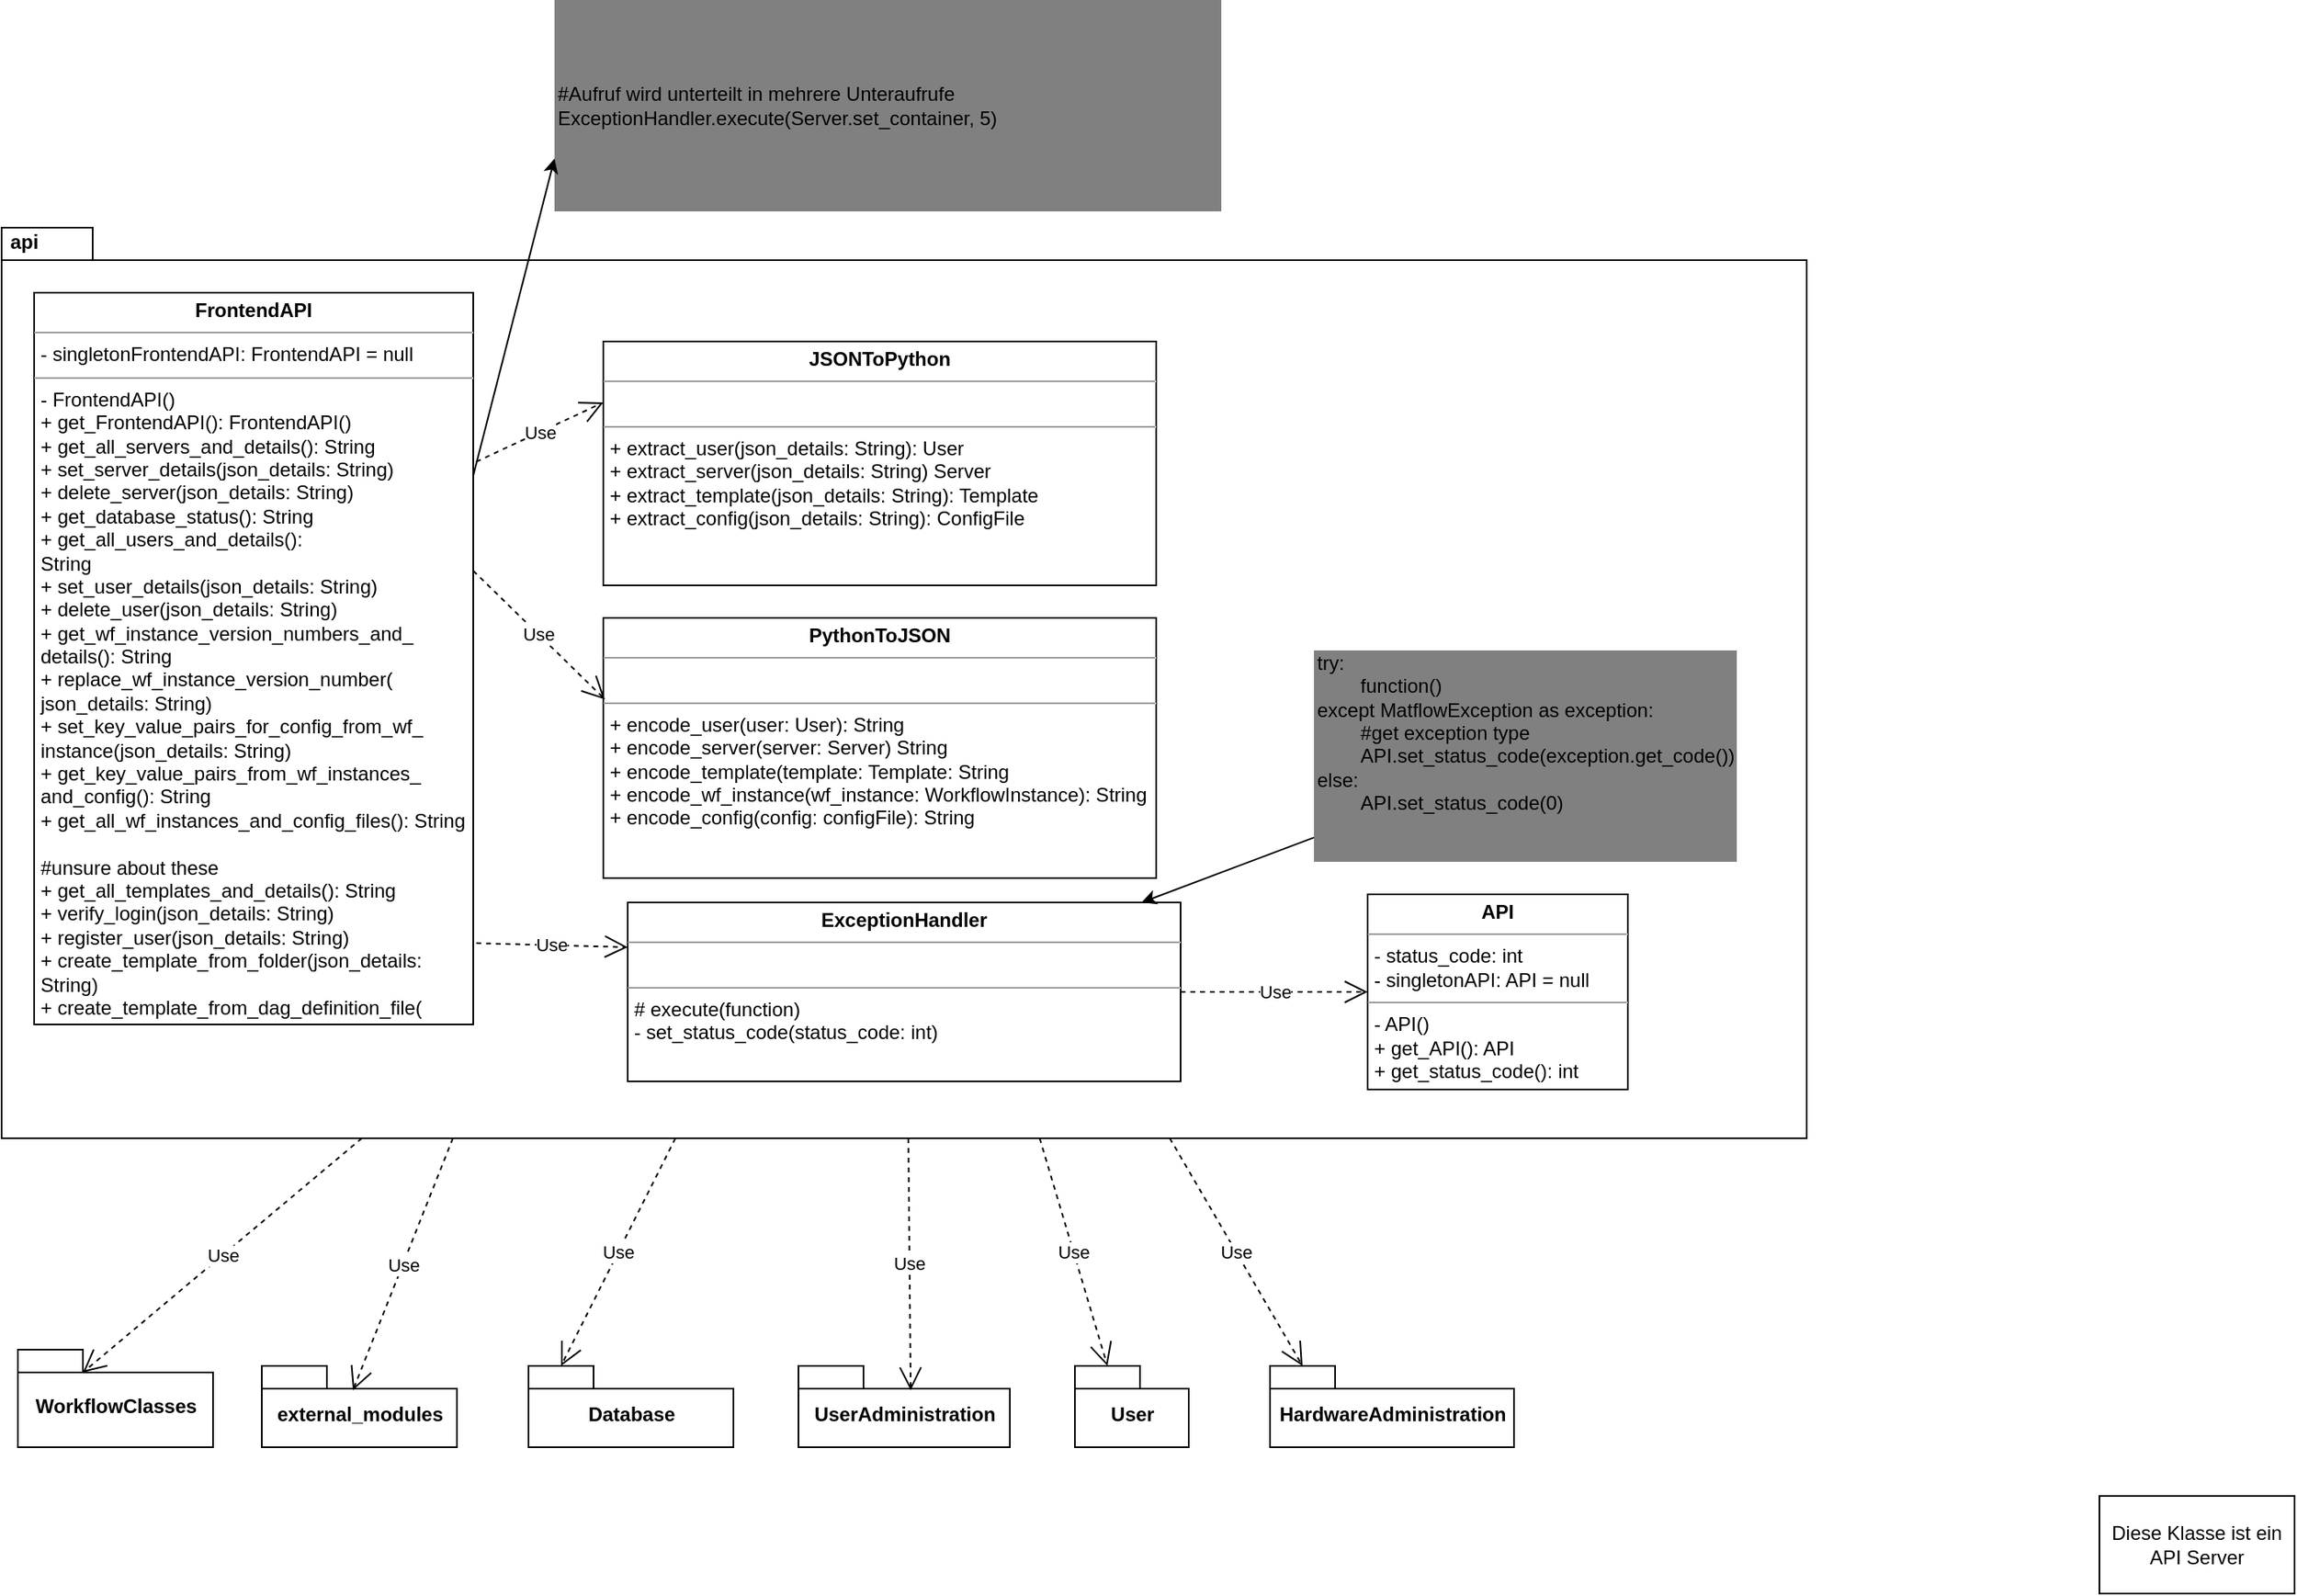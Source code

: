 <mxfile version="15.9.6" type="device"><diagram id="C5RBs43oDa-KdzZeNtuy" name="Page-1"><mxGraphModel dx="1426" dy="1994" grid="1" gridSize="10" guides="1" tooltips="1" connect="1" arrows="1" fold="1" page="1" pageScale="1" pageWidth="827" pageHeight="1169" math="0" shadow="0"><root><mxCell id="WIyWlLk6GJQsqaUBKTNV-0"/><mxCell id="WIyWlLk6GJQsqaUBKTNV-1" parent="WIyWlLk6GJQsqaUBKTNV-0"/><mxCell id="ITy2yE9yLyRHwH4owhD4-0" value="&amp;nbsp;api" style="shape=folder;fontStyle=1;spacingTop=-5;tabWidth=40;tabHeight=20;tabPosition=left;html=1;align=left;verticalAlign=top;" parent="WIyWlLk6GJQsqaUBKTNV-1" vertex="1"><mxGeometry x="20" y="20" width="1110" height="560" as="geometry"/></mxCell><mxCell id="ITy2yE9yLyRHwH4owhD4-1" value="&lt;p style=&quot;margin: 0px ; margin-top: 4px ; text-align: center&quot;&gt;&lt;b&gt;FrontendAPI&lt;/b&gt;&lt;/p&gt;&lt;hr size=&quot;1&quot;&gt;&lt;p style=&quot;margin: 0px ; margin-left: 4px&quot;&gt;- singletonFrontendAPI: FrontendAPI = null&lt;/p&gt;&lt;hr size=&quot;1&quot;&gt;&lt;p style=&quot;margin: 0px ; margin-left: 4px&quot;&gt;- FrontendAPI()&lt;/p&gt;&lt;p style=&quot;margin: 0px ; margin-left: 4px&quot;&gt;+ get_FrontendAPI(): FrontendAPI()&lt;/p&gt;&lt;p style=&quot;margin: 0px ; margin-left: 4px&quot;&gt;+ get_all_servers_and_details(): String&lt;br&gt;&lt;/p&gt;&lt;p style=&quot;margin: 0px ; margin-left: 4px&quot;&gt;+ set_server_details(json_details: String)&lt;br&gt;&lt;/p&gt;&lt;p style=&quot;margin: 0px ; margin-left: 4px&quot;&gt;+ delete_server(json_details: String)&lt;br&gt;&lt;/p&gt;&lt;p style=&quot;margin: 0px ; margin-left: 4px&quot;&gt;+ get_database_status(): String&lt;/p&gt;&lt;p style=&quot;margin: 0px 0px 0px 4px&quot;&gt;+ get_all_users_and_details():&lt;/p&gt;&lt;p style=&quot;margin: 0px 0px 0px 4px&quot;&gt;String&lt;/p&gt;&lt;p style=&quot;margin: 0px 0px 0px 4px&quot;&gt;+ set_user_details(json_details: String)&lt;br&gt;&lt;/p&gt;&lt;p style=&quot;margin: 0px 0px 0px 4px&quot;&gt;+ delete_user(json_details: String)&lt;/p&gt;&lt;p style=&quot;margin: 0px 0px 0px 4px&quot;&gt;+ get_wf_instance_version_numbers_and_&lt;/p&gt;&lt;p style=&quot;margin: 0px 0px 0px 4px&quot;&gt;details(): String&lt;/p&gt;&lt;p style=&quot;margin: 0px 0px 0px 4px&quot;&gt;+ replace_wf_instance_version_number(&lt;/p&gt;&lt;p style=&quot;margin: 0px 0px 0px 4px&quot;&gt;json_details: String)&lt;/p&gt;&lt;p style=&quot;margin: 0px 0px 0px 4px&quot;&gt;+ set_key_value_pairs_for_config_from_wf_&lt;/p&gt;&lt;p style=&quot;margin: 0px 0px 0px 4px&quot;&gt;instance(json_details: String)&lt;/p&gt;&lt;p style=&quot;margin: 0px 0px 0px 4px&quot;&gt;+ get_key_value_pairs_from_wf_instances_&lt;/p&gt;&lt;p style=&quot;margin: 0px 0px 0px 4px&quot;&gt;and_config(): String&lt;br&gt;&lt;/p&gt;&lt;p style=&quot;margin: 0px 0px 0px 4px&quot;&gt;+ get_all_wf_instances_and_config_files(): String&lt;/p&gt;&lt;p style=&quot;margin: 0px 0px 0px 4px&quot;&gt;&lt;br&gt;&lt;/p&gt;&lt;p style=&quot;margin: 0px 0px 0px 4px&quot;&gt;#unsure about these&lt;/p&gt;&lt;p style=&quot;margin: 0px 0px 0px 4px&quot;&gt;+ get_all_templates_and_details():&amp;nbsp;&lt;span&gt;String&lt;/span&gt;&lt;/p&gt;&lt;p style=&quot;margin: 0px 0px 0px 4px&quot;&gt;+ verify_login(json_details: String)&lt;/p&gt;&lt;p style=&quot;margin: 0px 0px 0px 4px&quot;&gt;+ register_user(json_details: String)&lt;/p&gt;&lt;p style=&quot;margin: 0px 0px 0px 4px&quot;&gt;+ create_template_from_folder(json_details:&amp;nbsp;&lt;/p&gt;&lt;p style=&quot;margin: 0px 0px 0px 4px&quot;&gt;String)&lt;/p&gt;&lt;p style=&quot;margin: 0px 0px 0px 4px&quot;&gt;+ create_template_from_dag_definition_file(&lt;/p&gt;&lt;p style=&quot;margin: 0px 0px 0px 4px&quot;&gt;json_details: String)&lt;/p&gt;&lt;p style=&quot;margin: 0px 0px 0px 4px&quot;&gt;&lt;br&gt;&lt;/p&gt;" style="verticalAlign=top;align=left;overflow=fill;fontSize=12;fontFamily=Helvetica;html=1;" parent="WIyWlLk6GJQsqaUBKTNV-1" vertex="1"><mxGeometry x="40" y="60" width="270" height="450" as="geometry"/></mxCell><mxCell id="8ceVI0eCB0W4nKsWAaoD-1" value="&lt;p style=&quot;margin: 0px ; margin-top: 4px ; text-align: center&quot;&gt;&lt;b&gt;JSONToPython&lt;/b&gt;&lt;/p&gt;&lt;hr size=&quot;1&quot;&gt;&lt;p style=&quot;margin: 0px ; margin-left: 4px&quot;&gt;&lt;br&gt;&lt;/p&gt;&lt;hr size=&quot;1&quot;&gt;&lt;p style=&quot;margin: 0px ; margin-left: 4px&quot;&gt;+ extract_user(json_details: String): User&lt;/p&gt;&lt;p style=&quot;margin: 0px ; margin-left: 4px&quot;&gt;+ extract_server(json_details: String) Server&lt;br&gt;&lt;/p&gt;&lt;p style=&quot;margin: 0px ; margin-left: 4px&quot;&gt;+ extract_template(json_details: String): Template&lt;/p&gt;&lt;p style=&quot;margin: 0px ; margin-left: 4px&quot;&gt;+ extract_config(json_details: String): ConfigFile&lt;/p&gt;" style="verticalAlign=top;align=left;overflow=fill;fontSize=12;fontFamily=Helvetica;html=1;" parent="WIyWlLk6GJQsqaUBKTNV-1" vertex="1"><mxGeometry x="390" y="90" width="340" height="150" as="geometry"/></mxCell><mxCell id="8ceVI0eCB0W4nKsWAaoD-2" value="&lt;p style=&quot;margin: 0px ; margin-top: 4px ; text-align: center&quot;&gt;&lt;b&gt;PythonToJSON&lt;/b&gt;&lt;/p&gt;&lt;hr size=&quot;1&quot;&gt;&lt;p style=&quot;margin: 0px ; margin-left: 4px&quot;&gt;&lt;br&gt;&lt;/p&gt;&lt;hr size=&quot;1&quot;&gt;&lt;p style=&quot;margin: 0px 0px 0px 4px&quot;&gt;+ encode_user(user: User): String&lt;/p&gt;&lt;p style=&quot;margin: 0px 0px 0px 4px&quot;&gt;+ encode_server(server: Server) String&lt;br&gt;&lt;/p&gt;&lt;p style=&quot;margin: 0px 0px 0px 4px&quot;&gt;+ encode_template(template: Template: String&lt;/p&gt;&lt;p style=&quot;margin: 0px 0px 0px 4px&quot;&gt;+ encode_wf_instance(wf_instance: WorkflowInstance): String&lt;/p&gt;&lt;p style=&quot;margin: 0px 0px 0px 4px&quot;&gt;+ encode_config(config: configFile): String&lt;/p&gt;" style="verticalAlign=top;align=left;overflow=fill;fontSize=12;fontFamily=Helvetica;html=1;" parent="WIyWlLk6GJQsqaUBKTNV-1" vertex="1"><mxGeometry x="390" y="260" width="340" height="160" as="geometry"/></mxCell><mxCell id="3AzUiEetEiocUnx7ZigK-2" value="Diese Klasse ist ein API Server" style="rounded=0;whiteSpace=wrap;html=1;" parent="WIyWlLk6GJQsqaUBKTNV-1" vertex="1"><mxGeometry x="1310" y="800" width="120" height="60" as="geometry"/></mxCell><mxCell id="9-zKvvg6SYmZYuFb_zkb-0" value="&lt;p style=&quot;margin: 0px ; margin-top: 4px ; text-align: center&quot;&gt;&lt;b&gt;ExceptionHandler&lt;/b&gt;&lt;/p&gt;&lt;hr size=&quot;1&quot;&gt;&lt;p style=&quot;margin: 0px ; margin-left: 4px&quot;&gt;&lt;br&gt;&lt;/p&gt;&lt;hr size=&quot;1&quot;&gt;&lt;p style=&quot;margin: 0px ; margin-left: 4px&quot;&gt;# execute(function)&lt;/p&gt;&lt;p style=&quot;margin: 0px ; margin-left: 4px&quot;&gt;- set_status_code(status_code: int)&lt;/p&gt;" style="verticalAlign=top;align=left;overflow=fill;fontSize=12;fontFamily=Helvetica;html=1;" vertex="1" parent="WIyWlLk6GJQsqaUBKTNV-1"><mxGeometry x="405" y="435" width="340" height="110" as="geometry"/></mxCell><mxCell id="9-zKvvg6SYmZYuFb_zkb-4" value="try:&lt;br&gt;&lt;span style=&quot;white-space: pre&quot;&gt;&#9;function()&lt;br&gt;except MatflowException as exception:&lt;br&gt;&lt;span style=&quot;white-space: pre&quot;&gt;&#9;#&lt;/span&gt;get exception type&lt;br&gt;&lt;span style=&quot;white-space: pre&quot;&gt;&#9;API.set_status_code(exception.get_code())&lt;br&gt;else:&lt;br&gt;&lt;span style=&quot;white-space: pre&quot;&gt;&#9;API.set_status_code(0)&lt;/span&gt;&lt;br&gt;&lt;/span&gt;&lt;br&gt;&lt;br&gt;&lt;/span&gt;" style="text;html=1;strokeColor=none;fillColor=grey;align=left;verticalAlign=middle;whiteSpace=wrap;rounded=0;" vertex="1" parent="WIyWlLk6GJQsqaUBKTNV-1"><mxGeometry x="827" y="280" width="260" height="130" as="geometry"/></mxCell><mxCell id="9-zKvvg6SYmZYuFb_zkb-5" value="" style="endArrow=classic;html=1;rounded=0;exitX=0;exitY=0.885;exitDx=0;exitDy=0;exitPerimeter=0;" edge="1" parent="WIyWlLk6GJQsqaUBKTNV-1" source="9-zKvvg6SYmZYuFb_zkb-4" target="9-zKvvg6SYmZYuFb_zkb-0"><mxGeometry width="50" height="50" relative="1" as="geometry"><mxPoint x="580" y="460" as="sourcePoint"/><mxPoint x="630" y="410" as="targetPoint"/></mxGeometry></mxCell><mxCell id="9-zKvvg6SYmZYuFb_zkb-6" value="Use" style="endArrow=open;endSize=12;dashed=1;html=1;rounded=0;entryX=0;entryY=0;entryDx=40;entryDy=14;entryPerimeter=0;" edge="1" parent="WIyWlLk6GJQsqaUBKTNV-1" source="ITy2yE9yLyRHwH4owhD4-0" target="9-zKvvg6SYmZYuFb_zkb-7"><mxGeometry width="160" relative="1" as="geometry"><mxPoint x="160" y="550" as="sourcePoint"/><mxPoint x="165" y="690" as="targetPoint"/></mxGeometry></mxCell><mxCell id="9-zKvvg6SYmZYuFb_zkb-7" value="WorkflowClasses" style="shape=folder;fontStyle=1;spacingTop=10;tabWidth=40;tabHeight=14;tabPosition=left;html=1;" vertex="1" parent="WIyWlLk6GJQsqaUBKTNV-1"><mxGeometry x="30" y="710" width="120" height="60" as="geometry"/></mxCell><mxCell id="9-zKvvg6SYmZYuFb_zkb-8" value="&lt;p style=&quot;margin: 0px ; margin-top: 4px ; text-align: center&quot;&gt;&lt;b&gt;API&lt;/b&gt;&lt;/p&gt;&lt;hr size=&quot;1&quot;&gt;&lt;p style=&quot;margin: 0px ; margin-left: 4px&quot;&gt;- status_code: int&lt;/p&gt;&lt;p style=&quot;margin: 0px ; margin-left: 4px&quot;&gt;- singletonAPI: API = null&lt;/p&gt;&lt;hr size=&quot;1&quot;&gt;&lt;p style=&quot;margin: 0px ; margin-left: 4px&quot;&gt;- API()&lt;/p&gt;&lt;p style=&quot;margin: 0px ; margin-left: 4px&quot;&gt;+ get_API(): API&lt;/p&gt;&lt;p style=&quot;margin: 0px ; margin-left: 4px&quot;&gt;+ get_status_code(): int&lt;/p&gt;" style="verticalAlign=top;align=left;overflow=fill;fontSize=12;fontFamily=Helvetica;html=1;" vertex="1" parent="WIyWlLk6GJQsqaUBKTNV-1"><mxGeometry x="860" y="430" width="160" height="120" as="geometry"/></mxCell><mxCell id="9-zKvvg6SYmZYuFb_zkb-9" value="external_modules" style="shape=folder;fontStyle=1;spacingTop=10;tabWidth=40;tabHeight=14;tabPosition=left;html=1;" vertex="1" parent="WIyWlLk6GJQsqaUBKTNV-1"><mxGeometry x="180" y="720" width="120" height="50" as="geometry"/></mxCell><mxCell id="9-zKvvg6SYmZYuFb_zkb-10" value="Database" style="shape=folder;fontStyle=1;spacingTop=10;tabWidth=40;tabHeight=14;tabPosition=left;html=1;" vertex="1" parent="WIyWlLk6GJQsqaUBKTNV-1"><mxGeometry x="344" y="720" width="126" height="50" as="geometry"/></mxCell><mxCell id="9-zKvvg6SYmZYuFb_zkb-11" value="UserAdministration" style="shape=folder;fontStyle=1;spacingTop=10;tabWidth=40;tabHeight=14;tabPosition=left;html=1;" vertex="1" parent="WIyWlLk6GJQsqaUBKTNV-1"><mxGeometry x="510" y="720" width="130" height="50" as="geometry"/></mxCell><mxCell id="9-zKvvg6SYmZYuFb_zkb-12" value="User" style="shape=folder;fontStyle=1;spacingTop=10;tabWidth=40;tabHeight=14;tabPosition=left;html=1;" vertex="1" parent="WIyWlLk6GJQsqaUBKTNV-1"><mxGeometry x="680" y="720" width="70" height="50" as="geometry"/></mxCell><mxCell id="9-zKvvg6SYmZYuFb_zkb-13" value="HardwareAdministration" style="shape=folder;fontStyle=1;spacingTop=10;tabWidth=40;tabHeight=14;tabPosition=left;html=1;" vertex="1" parent="WIyWlLk6GJQsqaUBKTNV-1"><mxGeometry x="800" y="720" width="150" height="50" as="geometry"/></mxCell><mxCell id="9-zKvvg6SYmZYuFb_zkb-16" value="Use" style="endArrow=open;endSize=12;dashed=1;html=1;rounded=0;entryX=0.467;entryY=0.3;entryDx=0;entryDy=0;entryPerimeter=0;exitX=0.25;exitY=1;exitDx=0;exitDy=0;exitPerimeter=0;" edge="1" parent="WIyWlLk6GJQsqaUBKTNV-1" source="ITy2yE9yLyRHwH4owhD4-0" target="9-zKvvg6SYmZYuFb_zkb-9"><mxGeometry width="160" relative="1" as="geometry"><mxPoint x="236" y="580" as="sourcePoint"/><mxPoint x="320" y="660" as="targetPoint"/></mxGeometry></mxCell><mxCell id="9-zKvvg6SYmZYuFb_zkb-17" value="Use" style="endArrow=open;endSize=12;dashed=1;html=1;rounded=0;entryX=0;entryY=0;entryDx=20;entryDy=0;entryPerimeter=0;" edge="1" parent="WIyWlLk6GJQsqaUBKTNV-1" source="ITy2yE9yLyRHwH4owhD4-0" target="9-zKvvg6SYmZYuFb_zkb-10"><mxGeometry width="160" relative="1" as="geometry"><mxPoint x="250" y="600" as="sourcePoint"/><mxPoint x="420" y="640" as="targetPoint"/></mxGeometry></mxCell><mxCell id="9-zKvvg6SYmZYuFb_zkb-18" value="Use" style="endArrow=open;endSize=12;dashed=1;html=1;rounded=0;entryX=0.531;entryY=0.3;entryDx=0;entryDy=0;entryPerimeter=0;" edge="1" parent="WIyWlLk6GJQsqaUBKTNV-1" source="ITy2yE9yLyRHwH4owhD4-0" target="9-zKvvg6SYmZYuFb_zkb-11"><mxGeometry width="160" relative="1" as="geometry"><mxPoint x="160" y="580" as="sourcePoint"/><mxPoint x="574" y="670" as="targetPoint"/></mxGeometry></mxCell><mxCell id="9-zKvvg6SYmZYuFb_zkb-19" value="Use" style="endArrow=open;endSize=12;dashed=1;html=1;rounded=0;entryX=0;entryY=0;entryDx=20;entryDy=0;entryPerimeter=0;" edge="1" parent="WIyWlLk6GJQsqaUBKTNV-1" source="ITy2yE9yLyRHwH4owhD4-0" target="9-zKvvg6SYmZYuFb_zkb-12"><mxGeometry width="160" relative="1" as="geometry"><mxPoint x="170" y="580" as="sourcePoint"/><mxPoint x="590" y="640" as="targetPoint"/></mxGeometry></mxCell><mxCell id="9-zKvvg6SYmZYuFb_zkb-20" value="Use" style="endArrow=open;endSize=12;dashed=1;html=1;rounded=0;entryX=0;entryY=0;entryDx=20;entryDy=0;entryPerimeter=0;" edge="1" parent="WIyWlLk6GJQsqaUBKTNV-1" source="ITy2yE9yLyRHwH4owhD4-0" target="9-zKvvg6SYmZYuFb_zkb-13"><mxGeometry width="160" relative="1" as="geometry"><mxPoint x="760" y="650" as="sourcePoint"/><mxPoint x="920" y="650" as="targetPoint"/></mxGeometry></mxCell><mxCell id="9-zKvvg6SYmZYuFb_zkb-21" value="Use" style="endArrow=open;endSize=12;dashed=1;html=1;rounded=0;exitX=1.007;exitY=0.889;exitDx=0;exitDy=0;entryX=0;entryY=0.25;entryDx=0;entryDy=0;exitPerimeter=0;" edge="1" parent="WIyWlLk6GJQsqaUBKTNV-1" source="ITy2yE9yLyRHwH4owhD4-1" target="9-zKvvg6SYmZYuFb_zkb-0"><mxGeometry width="160" relative="1" as="geometry"><mxPoint x="580" y="410" as="sourcePoint"/><mxPoint x="740" y="410" as="targetPoint"/></mxGeometry></mxCell><mxCell id="9-zKvvg6SYmZYuFb_zkb-23" value="&lt;span style=&quot;white-space: pre&quot;&gt;#Aufruf wird unterteilt in mehrere Unteraufrufe&lt;br&gt;ExceptionHandler.execute(Server.set_container, 5) &lt;/span&gt;" style="text;html=1;strokeColor=none;fillColor=grey;align=left;verticalAlign=middle;whiteSpace=wrap;rounded=0;" vertex="1" parent="WIyWlLk6GJQsqaUBKTNV-1"><mxGeometry x="360" y="-120" width="410" height="130" as="geometry"/></mxCell><mxCell id="9-zKvvg6SYmZYuFb_zkb-24" value="" style="endArrow=classic;html=1;rounded=0;exitX=1;exitY=0.25;exitDx=0;exitDy=0;entryX=0;entryY=0.75;entryDx=0;entryDy=0;" edge="1" parent="WIyWlLk6GJQsqaUBKTNV-1" source="ITy2yE9yLyRHwH4owhD4-1" target="9-zKvvg6SYmZYuFb_zkb-23"><mxGeometry width="50" height="50" relative="1" as="geometry"><mxPoint x="630" y="160" as="sourcePoint"/><mxPoint x="680" y="110" as="targetPoint"/></mxGeometry></mxCell><mxCell id="9-zKvvg6SYmZYuFb_zkb-25" value="Use" style="endArrow=open;endSize=12;dashed=1;html=1;rounded=0;exitX=1;exitY=0.5;exitDx=0;exitDy=0;entryX=0;entryY=0.5;entryDx=0;entryDy=0;" edge="1" parent="WIyWlLk6GJQsqaUBKTNV-1" source="9-zKvvg6SYmZYuFb_zkb-0" target="9-zKvvg6SYmZYuFb_zkb-8"><mxGeometry width="160" relative="1" as="geometry"><mxPoint x="530" y="430" as="sourcePoint"/><mxPoint x="690" y="430" as="targetPoint"/></mxGeometry></mxCell><mxCell id="9-zKvvg6SYmZYuFb_zkb-28" value="Use" style="endArrow=open;endSize=12;dashed=1;html=1;rounded=0;exitX=1.007;exitY=0.231;exitDx=0;exitDy=0;exitPerimeter=0;entryX=0;entryY=0.25;entryDx=0;entryDy=0;" edge="1" parent="WIyWlLk6GJQsqaUBKTNV-1" source="ITy2yE9yLyRHwH4owhD4-1" target="8ceVI0eCB0W4nKsWAaoD-1"><mxGeometry width="160" relative="1" as="geometry"><mxPoint x="310" y="164.5" as="sourcePoint"/><mxPoint x="470" y="164.5" as="targetPoint"/></mxGeometry></mxCell><mxCell id="9-zKvvg6SYmZYuFb_zkb-29" value="Use" style="endArrow=open;endSize=12;dashed=1;html=1;rounded=0;exitX=1;exitY=0.38;exitDx=0;exitDy=0;exitPerimeter=0;entryX=0.003;entryY=0.313;entryDx=0;entryDy=0;entryPerimeter=0;" edge="1" parent="WIyWlLk6GJQsqaUBKTNV-1" source="ITy2yE9yLyRHwH4owhD4-1" target="8ceVI0eCB0W4nKsWAaoD-2"><mxGeometry width="160" relative="1" as="geometry"><mxPoint x="360" y="270" as="sourcePoint"/><mxPoint x="520" y="270" as="targetPoint"/></mxGeometry></mxCell></root></mxGraphModel></diagram></mxfile>